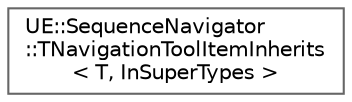 digraph "Graphical Class Hierarchy"
{
 // INTERACTIVE_SVG=YES
 // LATEX_PDF_SIZE
  bgcolor="transparent";
  edge [fontname=Helvetica,fontsize=10,labelfontname=Helvetica,labelfontsize=10];
  node [fontname=Helvetica,fontsize=10,shape=box,height=0.2,width=0.4];
  rankdir="LR";
  Node0 [id="Node000000",label="UE::SequenceNavigator\l::TNavigationToolItemInherits\l\< T, InSuperTypes \>",height=0.2,width=0.4,color="grey40", fillcolor="white", style="filled",URL="$d1/dae/classUE_1_1SequenceNavigator_1_1TNavigationToolItemInherits.html",tooltip="Holds the direct super types of a given type T."];
}
